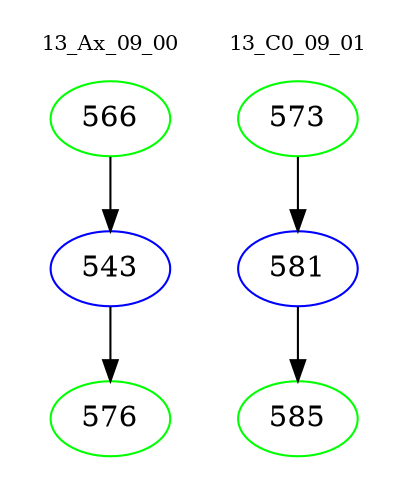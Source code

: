digraph{
subgraph cluster_0 {
color = white
label = "13_Ax_09_00";
fontsize=10;
T0_566 [label="566", color="green"]
T0_566 -> T0_543 [color="black"]
T0_543 [label="543", color="blue"]
T0_543 -> T0_576 [color="black"]
T0_576 [label="576", color="green"]
}
subgraph cluster_1 {
color = white
label = "13_C0_09_01";
fontsize=10;
T1_573 [label="573", color="green"]
T1_573 -> T1_581 [color="black"]
T1_581 [label="581", color="blue"]
T1_581 -> T1_585 [color="black"]
T1_585 [label="585", color="green"]
}
}
